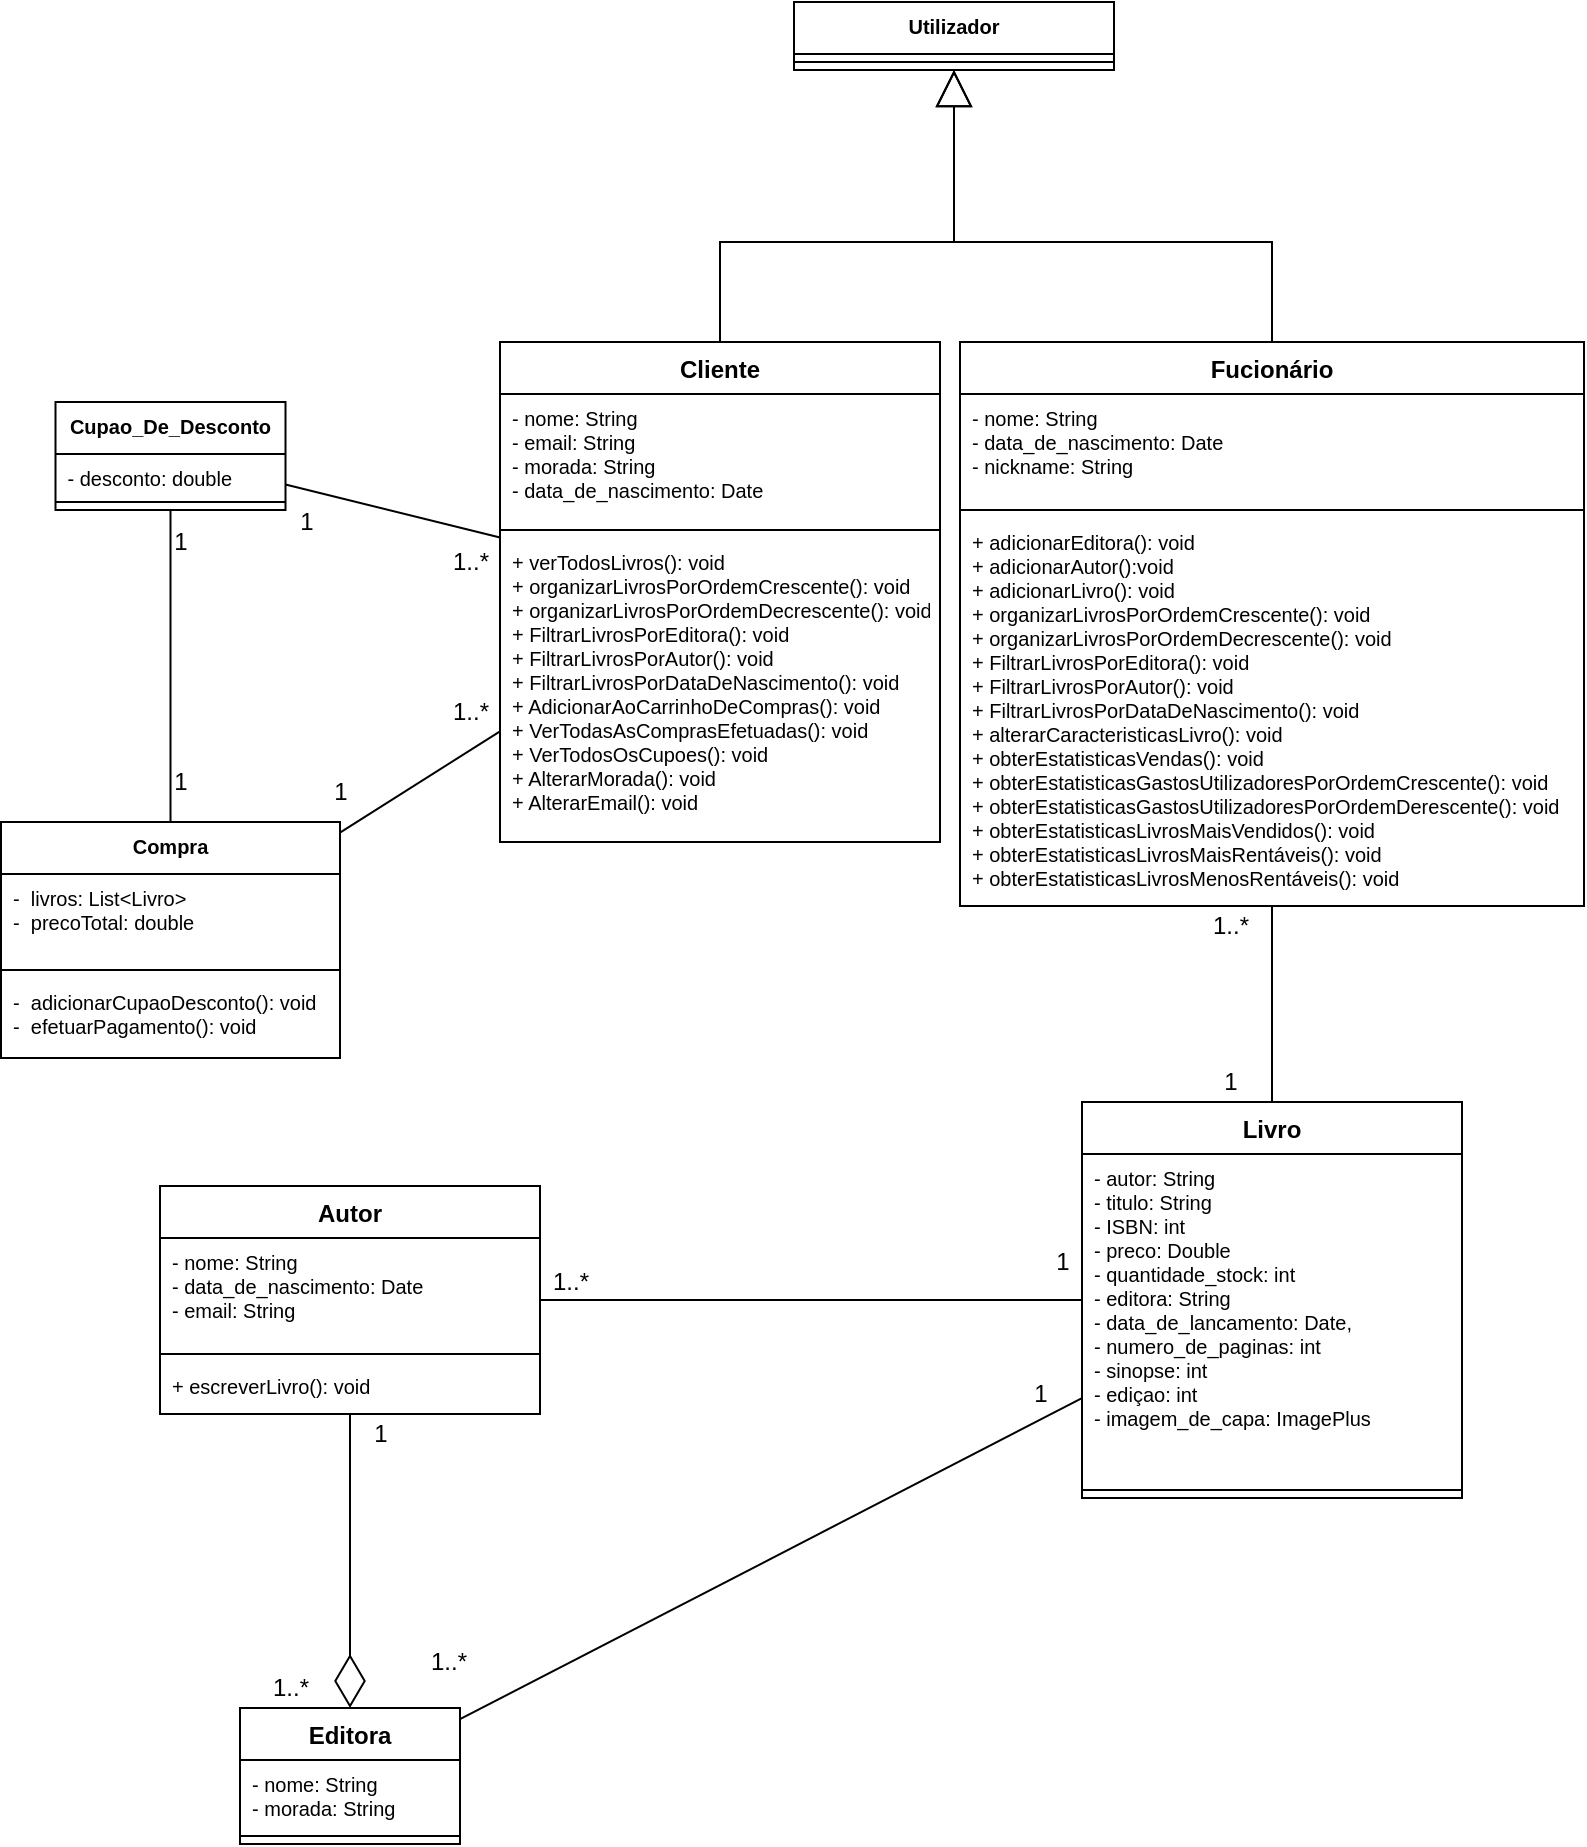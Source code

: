<mxfile version="17.1.0" type="device"><diagram id="VQYnAj7Xf65A_gW1mrOn" name="Page-1"><mxGraphModel dx="2069" dy="697" grid="1" gridSize="10" guides="1" tooltips="1" connect="1" arrows="1" fold="1" page="1" pageScale="1" pageWidth="827" pageHeight="1169" math="0" shadow="0"><root><mxCell id="0"/><mxCell id="1" parent="0"/><mxCell id="01IH8dTI4-bLlDGE_mzf-6" value="Utilizador" style="swimlane;fontStyle=1;align=center;verticalAlign=top;childLayout=stackLayout;horizontal=1;startSize=26;horizontalStack=0;resizeParent=1;resizeParentMax=0;resizeLast=0;collapsible=1;marginBottom=0;fontSize=10;" vertex="1" parent="1"><mxGeometry x="-413" y="30" width="160" height="34" as="geometry"/></mxCell><mxCell id="01IH8dTI4-bLlDGE_mzf-8" value="" style="line;strokeWidth=1;fillColor=none;align=left;verticalAlign=middle;spacingTop=-1;spacingLeft=3;spacingRight=3;rotatable=0;labelPosition=right;points=[];portConstraint=eastwest;" vertex="1" parent="01IH8dTI4-bLlDGE_mzf-6"><mxGeometry y="26" width="160" height="8" as="geometry"/></mxCell><mxCell id="01IH8dTI4-bLlDGE_mzf-21" value="Cliente" style="swimlane;fontStyle=1;align=center;verticalAlign=top;childLayout=stackLayout;horizontal=1;startSize=26;horizontalStack=0;resizeParent=1;resizeParentMax=0;resizeLast=0;collapsible=1;marginBottom=0;" vertex="1" parent="1"><mxGeometry x="-560" y="200" width="220" height="250" as="geometry"/></mxCell><mxCell id="01IH8dTI4-bLlDGE_mzf-7" value="- nome: String&#10;- email: String&#10;- morada: String&#10;- data_de_nascimento: Date" style="text;strokeColor=none;fillColor=none;align=left;verticalAlign=top;spacingLeft=4;spacingRight=4;overflow=hidden;rotatable=0;points=[[0,0.5],[1,0.5]];portConstraint=eastwest;fontSize=10;" vertex="1" parent="01IH8dTI4-bLlDGE_mzf-21"><mxGeometry y="26" width="220" height="64" as="geometry"/></mxCell><mxCell id="01IH8dTI4-bLlDGE_mzf-23" value="" style="line;strokeWidth=1;fillColor=none;align=left;verticalAlign=middle;spacingTop=-1;spacingLeft=3;spacingRight=3;rotatable=0;labelPosition=right;points=[];portConstraint=eastwest;" vertex="1" parent="01IH8dTI4-bLlDGE_mzf-21"><mxGeometry y="90" width="220" height="8" as="geometry"/></mxCell><mxCell id="01IH8dTI4-bLlDGE_mzf-24" value="+ verTodosLivros(): void&#10;+ organizarLivrosPorOrdemCrescente(): void&#10;+ organizarLivrosPorOrdemDecrescente(): void&#10;+ FiltrarLivrosPorEditora(): void&#10;+ FiltrarLivrosPorAutor(): void&#10;+ FiltrarLivrosPorDataDeNascimento(): void&#10;+ AdicionarAoCarrinhoDeCompras(): void&#10;+ VerTodasAsComprasEfetuadas(): void&#10;+ VerTodosOsCupoes(): void&#10;+ AlterarMorada(): void&#10;+ AlterarEmail(): void&#10;" style="text;strokeColor=none;fillColor=none;align=left;verticalAlign=top;spacingLeft=4;spacingRight=4;overflow=hidden;rotatable=0;points=[[0,0.5],[1,0.5]];portConstraint=eastwest;fontSize=10;" vertex="1" parent="01IH8dTI4-bLlDGE_mzf-21"><mxGeometry y="98" width="220" height="152" as="geometry"/></mxCell><mxCell id="01IH8dTI4-bLlDGE_mzf-25" value="Fucionário" style="swimlane;fontStyle=1;align=center;verticalAlign=top;childLayout=stackLayout;horizontal=1;startSize=26;horizontalStack=0;resizeParent=1;resizeParentMax=0;resizeLast=0;collapsible=1;marginBottom=0;" vertex="1" parent="1"><mxGeometry x="-330" y="200" width="312" height="282" as="geometry"/></mxCell><mxCell id="01IH8dTI4-bLlDGE_mzf-79" value="- nome: String&#10;- data_de_nascimento: Date&#10;- nickname: String" style="text;strokeColor=none;fillColor=none;align=left;verticalAlign=top;spacingLeft=4;spacingRight=4;overflow=hidden;rotatable=0;points=[[0,0.5],[1,0.5]];portConstraint=eastwest;fontSize=10;" vertex="1" parent="01IH8dTI4-bLlDGE_mzf-25"><mxGeometry y="26" width="312" height="54" as="geometry"/></mxCell><mxCell id="01IH8dTI4-bLlDGE_mzf-27" value="" style="line;strokeWidth=1;fillColor=none;align=left;verticalAlign=middle;spacingTop=-1;spacingLeft=3;spacingRight=3;rotatable=0;labelPosition=right;points=[];portConstraint=eastwest;" vertex="1" parent="01IH8dTI4-bLlDGE_mzf-25"><mxGeometry y="80" width="312" height="8" as="geometry"/></mxCell><mxCell id="01IH8dTI4-bLlDGE_mzf-77" value="+ adicionarEditora(): void&#10;+ adicionarAutor():void&#10;+ adicionarLivro(): void&#10;+ organizarLivrosPorOrdemCrescente(): void&#10;+ organizarLivrosPorOrdemDecrescente(): void&#10;+ FiltrarLivrosPorEditora(): void&#10;+ FiltrarLivrosPorAutor(): void&#10;+ FiltrarLivrosPorDataDeNascimento(): void&#10;+ alterarCaracteristicasLivro(): void&#10;+ obterEstatisticasVendas(): void&#10;+ obterEstatisticasGastosUtilizadoresPorOrdemCrescente(): void&#10;+ obterEstatisticasGastosUtilizadoresPorOrdemDerescente(): void&#10;+ obterEstatisticasLivrosMaisVendidos(): void&#10;+ obterEstatisticasLivrosMaisRentáveis(): void&#10;+ obterEstatisticasLivrosMenosRentáveis(): void&#10;&#10;&#10;" style="text;strokeColor=none;fillColor=none;align=left;verticalAlign=top;spacingLeft=4;spacingRight=4;overflow=hidden;rotatable=0;points=[[0,0.5],[1,0.5]];portConstraint=eastwest;fontSize=10;" vertex="1" parent="01IH8dTI4-bLlDGE_mzf-25"><mxGeometry y="88" width="312" height="194" as="geometry"/></mxCell><mxCell id="01IH8dTI4-bLlDGE_mzf-29" value="" style="endArrow=block;endSize=16;endFill=0;html=1;rounded=0;" edge="1" parent="1" source="01IH8dTI4-bLlDGE_mzf-21" target="01IH8dTI4-bLlDGE_mzf-6"><mxGeometry width="160" relative="1" as="geometry"><mxPoint x="-611" y="-128" as="sourcePoint"/><mxPoint x="-501" y="-228" as="targetPoint"/><Array as="points"><mxPoint x="-450" y="150"/><mxPoint x="-333" y="150"/></Array></mxGeometry></mxCell><mxCell id="01IH8dTI4-bLlDGE_mzf-30" value="" style="endArrow=block;endSize=16;endFill=0;html=1;rounded=0;" edge="1" parent="1" source="01IH8dTI4-bLlDGE_mzf-25" target="01IH8dTI4-bLlDGE_mzf-6"><mxGeometry width="160" relative="1" as="geometry"><mxPoint x="-626" y="212" as="sourcePoint"/><mxPoint x="-506" y="86" as="targetPoint"/><Array as="points"><mxPoint x="-174" y="150"/><mxPoint x="-333" y="150"/></Array></mxGeometry></mxCell><mxCell id="01IH8dTI4-bLlDGE_mzf-106" value="Livro" style="swimlane;fontStyle=1;align=center;verticalAlign=top;childLayout=stackLayout;horizontal=1;startSize=26;horizontalStack=0;resizeParent=1;resizeParentMax=0;resizeLast=0;collapsible=1;marginBottom=0;" vertex="1" parent="1"><mxGeometry x="-269" y="580" width="190" height="198" as="geometry"/></mxCell><mxCell id="01IH8dTI4-bLlDGE_mzf-107" value="- autor: String&#10;- titulo: String&#10;- ISBN: int&#10;- preco: Double&#10;- quantidade_stock: int&#10;- editora: String&#10;- data_de_lancamento: Date,&#10;- numero_de_paginas: int&#10;- sinopse: int&#10;- ediçao: int&#10;- imagem_de_capa: ImagePlus&#10;" style="text;strokeColor=none;fillColor=none;align=left;verticalAlign=top;spacingLeft=4;spacingRight=4;overflow=hidden;rotatable=0;points=[[0,0.5],[1,0.5]];portConstraint=eastwest;fontSize=10;" vertex="1" parent="01IH8dTI4-bLlDGE_mzf-106"><mxGeometry y="26" width="190" height="164" as="geometry"/></mxCell><mxCell id="01IH8dTI4-bLlDGE_mzf-108" value="" style="line;strokeWidth=1;fillColor=none;align=left;verticalAlign=middle;spacingTop=-1;spacingLeft=3;spacingRight=3;rotatable=0;labelPosition=right;points=[];portConstraint=eastwest;" vertex="1" parent="01IH8dTI4-bLlDGE_mzf-106"><mxGeometry y="190" width="190" height="8" as="geometry"/></mxCell><mxCell id="01IH8dTI4-bLlDGE_mzf-109" value="Autor" style="swimlane;fontStyle=1;align=center;verticalAlign=top;childLayout=stackLayout;horizontal=1;startSize=26;horizontalStack=0;resizeParent=1;resizeParentMax=0;resizeLast=0;collapsible=1;marginBottom=0;" vertex="1" parent="1"><mxGeometry x="-730" y="622" width="190" height="114" as="geometry"/></mxCell><mxCell id="01IH8dTI4-bLlDGE_mzf-110" value="- nome: String&#10;- data_de_nascimento: Date&#10;- email: String&#10;&#10;" style="text;strokeColor=none;fillColor=none;align=left;verticalAlign=top;spacingLeft=4;spacingRight=4;overflow=hidden;rotatable=0;points=[[0,0.5],[1,0.5]];portConstraint=eastwest;fontSize=10;" vertex="1" parent="01IH8dTI4-bLlDGE_mzf-109"><mxGeometry y="26" width="190" height="54" as="geometry"/></mxCell><mxCell id="01IH8dTI4-bLlDGE_mzf-111" value="" style="line;strokeWidth=1;fillColor=none;align=left;verticalAlign=middle;spacingTop=-1;spacingLeft=3;spacingRight=3;rotatable=0;labelPosition=right;points=[];portConstraint=eastwest;" vertex="1" parent="01IH8dTI4-bLlDGE_mzf-109"><mxGeometry y="80" width="190" height="8" as="geometry"/></mxCell><mxCell id="01IH8dTI4-bLlDGE_mzf-112" value="+ escreverLivro(): void" style="text;strokeColor=none;fillColor=none;align=left;verticalAlign=top;spacingLeft=4;spacingRight=4;overflow=hidden;rotatable=0;points=[[0,0.5],[1,0.5]];portConstraint=eastwest;fontSize=10;" vertex="1" parent="01IH8dTI4-bLlDGE_mzf-109"><mxGeometry y="88" width="190" height="26" as="geometry"/></mxCell><mxCell id="01IH8dTI4-bLlDGE_mzf-113" value="" style="endArrow=none;html=1;rounded=0;" edge="1" parent="1" source="01IH8dTI4-bLlDGE_mzf-109" target="01IH8dTI4-bLlDGE_mzf-106"><mxGeometry width="50" height="50" relative="1" as="geometry"><mxPoint x="-495" y="779" as="sourcePoint"/><mxPoint x="-495" y="679" as="targetPoint"/></mxGeometry></mxCell><mxCell id="01IH8dTI4-bLlDGE_mzf-114" value="Editora" style="swimlane;fontStyle=1;align=center;verticalAlign=top;childLayout=stackLayout;horizontal=1;startSize=26;horizontalStack=0;resizeParent=1;resizeParentMax=0;resizeLast=0;collapsible=1;marginBottom=0;" vertex="1" parent="1"><mxGeometry x="-690" y="883" width="110" height="68" as="geometry"/></mxCell><mxCell id="01IH8dTI4-bLlDGE_mzf-115" value="- nome: String&#10;- morada: String&#10;&#10;" style="text;strokeColor=none;fillColor=none;align=left;verticalAlign=top;spacingLeft=4;spacingRight=4;overflow=hidden;rotatable=0;points=[[0,0.5],[1,0.5]];portConstraint=eastwest;fontSize=10;" vertex="1" parent="01IH8dTI4-bLlDGE_mzf-114"><mxGeometry y="26" width="110" height="34" as="geometry"/></mxCell><mxCell id="01IH8dTI4-bLlDGE_mzf-116" value="" style="line;strokeWidth=1;fillColor=none;align=left;verticalAlign=middle;spacingTop=-1;spacingLeft=3;spacingRight=3;rotatable=0;labelPosition=right;points=[];portConstraint=eastwest;" vertex="1" parent="01IH8dTI4-bLlDGE_mzf-114"><mxGeometry y="60" width="110" height="8" as="geometry"/></mxCell><mxCell id="01IH8dTI4-bLlDGE_mzf-117" value="" style="endArrow=diamondThin;endFill=0;endSize=24;html=1;rounded=0;" edge="1" parent="1" source="01IH8dTI4-bLlDGE_mzf-109" target="01IH8dTI4-bLlDGE_mzf-114"><mxGeometry width="160" relative="1" as="geometry"><mxPoint x="-945" y="750" as="sourcePoint"/><mxPoint x="-421" y="980" as="targetPoint"/></mxGeometry></mxCell><mxCell id="01IH8dTI4-bLlDGE_mzf-118" value="1" style="text;html=1;align=center;verticalAlign=middle;resizable=0;points=[];autosize=1;strokeColor=none;fillColor=none;" vertex="1" parent="1"><mxGeometry x="-289" y="650" width="20" height="20" as="geometry"/></mxCell><mxCell id="01IH8dTI4-bLlDGE_mzf-119" value="1..*" style="text;html=1;align=center;verticalAlign=middle;resizable=0;points=[];autosize=1;strokeColor=none;fillColor=none;" vertex="1" parent="1"><mxGeometry x="-540" y="660" width="30" height="20" as="geometry"/></mxCell><mxCell id="01IH8dTI4-bLlDGE_mzf-120" value="1" style="text;html=1;align=center;verticalAlign=middle;resizable=0;points=[];autosize=1;strokeColor=none;fillColor=none;" vertex="1" parent="1"><mxGeometry x="-630" y="736" width="20" height="20" as="geometry"/></mxCell><mxCell id="01IH8dTI4-bLlDGE_mzf-123" value="1..*" style="text;html=1;align=center;verticalAlign=middle;resizable=0;points=[];autosize=1;strokeColor=none;fillColor=none;" vertex="1" parent="1"><mxGeometry x="-680" y="863" width="30" height="20" as="geometry"/></mxCell><mxCell id="01IH8dTI4-bLlDGE_mzf-124" value="Cupao_De_Desconto" style="swimlane;fontStyle=1;align=center;verticalAlign=top;childLayout=stackLayout;horizontal=1;startSize=26;horizontalStack=0;resizeParent=1;resizeParentMax=0;resizeLast=0;collapsible=1;marginBottom=0;fontSize=10;" vertex="1" parent="1"><mxGeometry x="-782.25" y="230" width="115" height="54" as="geometry"/></mxCell><mxCell id="01IH8dTI4-bLlDGE_mzf-127" value="- desconto: double" style="text;strokeColor=none;fillColor=none;align=left;verticalAlign=top;spacingLeft=4;spacingRight=4;overflow=hidden;rotatable=0;points=[[0,0.5],[1,0.5]];portConstraint=eastwest;fontSize=10;" vertex="1" parent="01IH8dTI4-bLlDGE_mzf-124"><mxGeometry y="26" width="115" height="20" as="geometry"/></mxCell><mxCell id="01IH8dTI4-bLlDGE_mzf-126" value="" style="line;strokeWidth=1;fillColor=none;align=left;verticalAlign=middle;spacingTop=-1;spacingLeft=3;spacingRight=3;rotatable=0;labelPosition=right;points=[];portConstraint=eastwest;" vertex="1" parent="01IH8dTI4-bLlDGE_mzf-124"><mxGeometry y="46" width="115" height="8" as="geometry"/></mxCell><mxCell id="01IH8dTI4-bLlDGE_mzf-138" value="" style="endArrow=none;html=1;rounded=0;" edge="1" parent="1" source="01IH8dTI4-bLlDGE_mzf-106" target="01IH8dTI4-bLlDGE_mzf-25"><mxGeometry width="50" height="50" relative="1" as="geometry"><mxPoint x="-606" y="870" as="sourcePoint"/><mxPoint x="-606" y="793" as="targetPoint"/></mxGeometry></mxCell><mxCell id="01IH8dTI4-bLlDGE_mzf-141" value="1..*" style="text;html=1;align=center;verticalAlign=middle;resizable=0;points=[];autosize=1;strokeColor=none;fillColor=none;" vertex="1" parent="1"><mxGeometry x="-210" y="482" width="30" height="20" as="geometry"/></mxCell><mxCell id="01IH8dTI4-bLlDGE_mzf-142" value="1" style="text;html=1;align=center;verticalAlign=middle;resizable=0;points=[];autosize=1;strokeColor=none;fillColor=none;" vertex="1" parent="1"><mxGeometry x="-205" y="560" width="20" height="20" as="geometry"/></mxCell><mxCell id="01IH8dTI4-bLlDGE_mzf-144" value="" style="endArrow=none;html=1;rounded=0;" edge="1" parent="1" source="01IH8dTI4-bLlDGE_mzf-124" target="01IH8dTI4-bLlDGE_mzf-21"><mxGeometry width="50" height="50" relative="1" as="geometry"><mxPoint x="-530" y="689" as="sourcePoint"/><mxPoint x="-360" y="689" as="targetPoint"/></mxGeometry></mxCell><mxCell id="01IH8dTI4-bLlDGE_mzf-149" value="Compra" style="swimlane;fontStyle=1;align=center;verticalAlign=top;childLayout=stackLayout;horizontal=1;startSize=26;horizontalStack=0;resizeParent=1;resizeParentMax=0;resizeLast=0;collapsible=1;marginBottom=0;fontSize=10;" vertex="1" parent="1"><mxGeometry x="-809.5" y="440" width="169.5" height="118" as="geometry"/></mxCell><mxCell id="01IH8dTI4-bLlDGE_mzf-150" value="-  livros: List&lt;Livro&gt;&#10;-  precoTotal: double" style="text;strokeColor=none;fillColor=none;align=left;verticalAlign=top;spacingLeft=4;spacingRight=4;overflow=hidden;rotatable=0;points=[[0,0.5],[1,0.5]];portConstraint=eastwest;fontSize=10;" vertex="1" parent="01IH8dTI4-bLlDGE_mzf-149"><mxGeometry y="26" width="169.5" height="44" as="geometry"/></mxCell><mxCell id="01IH8dTI4-bLlDGE_mzf-151" value="" style="line;strokeWidth=1;fillColor=none;align=left;verticalAlign=middle;spacingTop=-1;spacingLeft=3;spacingRight=3;rotatable=0;labelPosition=right;points=[];portConstraint=eastwest;" vertex="1" parent="01IH8dTI4-bLlDGE_mzf-149"><mxGeometry y="70" width="169.5" height="8" as="geometry"/></mxCell><mxCell id="01IH8dTI4-bLlDGE_mzf-152" value="-  adicionarCupaoDesconto(): void&#10;-  efetuarPagamento(): void" style="text;strokeColor=none;fillColor=none;align=left;verticalAlign=top;spacingLeft=4;spacingRight=4;overflow=hidden;rotatable=0;points=[[0,0.5],[1,0.5]];portConstraint=eastwest;fontSize=10;" vertex="1" parent="01IH8dTI4-bLlDGE_mzf-149"><mxGeometry y="78" width="169.5" height="40" as="geometry"/></mxCell><mxCell id="01IH8dTI4-bLlDGE_mzf-153" value="" style="endArrow=none;html=1;rounded=0;" edge="1" parent="1" source="01IH8dTI4-bLlDGE_mzf-149" target="01IH8dTI4-bLlDGE_mzf-21"><mxGeometry width="50" height="50" relative="1" as="geometry"><mxPoint x="-920" y="399.4" as="sourcePoint"/><mxPoint x="-760" y="380.2" as="targetPoint"/></mxGeometry></mxCell><mxCell id="01IH8dTI4-bLlDGE_mzf-154" value="" style="endArrow=none;html=1;rounded=0;" edge="1" parent="1" source="01IH8dTI4-bLlDGE_mzf-124" target="01IH8dTI4-bLlDGE_mzf-149"><mxGeometry width="50" height="50" relative="1" as="geometry"><mxPoint x="-965" y="482.427" as="sourcePoint"/><mxPoint x="-760" y="411.022" as="targetPoint"/></mxGeometry></mxCell><mxCell id="01IH8dTI4-bLlDGE_mzf-155" value="1..*" style="text;html=1;align=center;verticalAlign=middle;resizable=0;points=[];autosize=1;strokeColor=none;fillColor=none;" vertex="1" parent="1"><mxGeometry x="-590" y="300" width="30" height="20" as="geometry"/></mxCell><mxCell id="01IH8dTI4-bLlDGE_mzf-156" value="1" style="text;html=1;align=center;verticalAlign=middle;resizable=0;points=[];autosize=1;strokeColor=none;fillColor=none;" vertex="1" parent="1"><mxGeometry x="-730" y="290" width="20" height="20" as="geometry"/></mxCell><mxCell id="01IH8dTI4-bLlDGE_mzf-158" value="1" style="text;html=1;align=center;verticalAlign=middle;resizable=0;points=[];autosize=1;strokeColor=none;fillColor=none;" vertex="1" parent="1"><mxGeometry x="-650" y="415" width="20" height="20" as="geometry"/></mxCell><mxCell id="01IH8dTI4-bLlDGE_mzf-159" value="1..*" style="text;html=1;align=center;verticalAlign=middle;resizable=0;points=[];autosize=1;strokeColor=none;fillColor=none;" vertex="1" parent="1"><mxGeometry x="-590" y="375" width="30" height="20" as="geometry"/></mxCell><mxCell id="01IH8dTI4-bLlDGE_mzf-160" value="1" style="text;html=1;align=center;verticalAlign=middle;resizable=0;points=[];autosize=1;strokeColor=none;fillColor=none;" vertex="1" parent="1"><mxGeometry x="-730" y="410" width="20" height="20" as="geometry"/></mxCell><mxCell id="01IH8dTI4-bLlDGE_mzf-163" value="1" style="text;html=1;align=center;verticalAlign=middle;resizable=0;points=[];autosize=1;strokeColor=none;fillColor=none;" vertex="1" parent="1"><mxGeometry x="-667.25" y="280" width="20" height="20" as="geometry"/></mxCell><mxCell id="01IH8dTI4-bLlDGE_mzf-164" value="" style="endArrow=none;html=1;rounded=0;" edge="1" parent="1" source="01IH8dTI4-bLlDGE_mzf-114" target="01IH8dTI4-bLlDGE_mzf-106"><mxGeometry width="50" height="50" relative="1" as="geometry"><mxPoint x="-480" y="880" as="sourcePoint"/><mxPoint x="-440" y="540" as="targetPoint"/></mxGeometry></mxCell><mxCell id="01IH8dTI4-bLlDGE_mzf-165" value="1" style="text;html=1;align=center;verticalAlign=middle;resizable=0;points=[];autosize=1;strokeColor=none;fillColor=none;" vertex="1" parent="1"><mxGeometry x="-300" y="716" width="20" height="20" as="geometry"/></mxCell><mxCell id="01IH8dTI4-bLlDGE_mzf-167" value="1..*" style="text;html=1;align=center;verticalAlign=middle;resizable=0;points=[];autosize=1;strokeColor=none;fillColor=none;" vertex="1" parent="1"><mxGeometry x="-601" y="850" width="30" height="20" as="geometry"/></mxCell></root></mxGraphModel></diagram></mxfile>